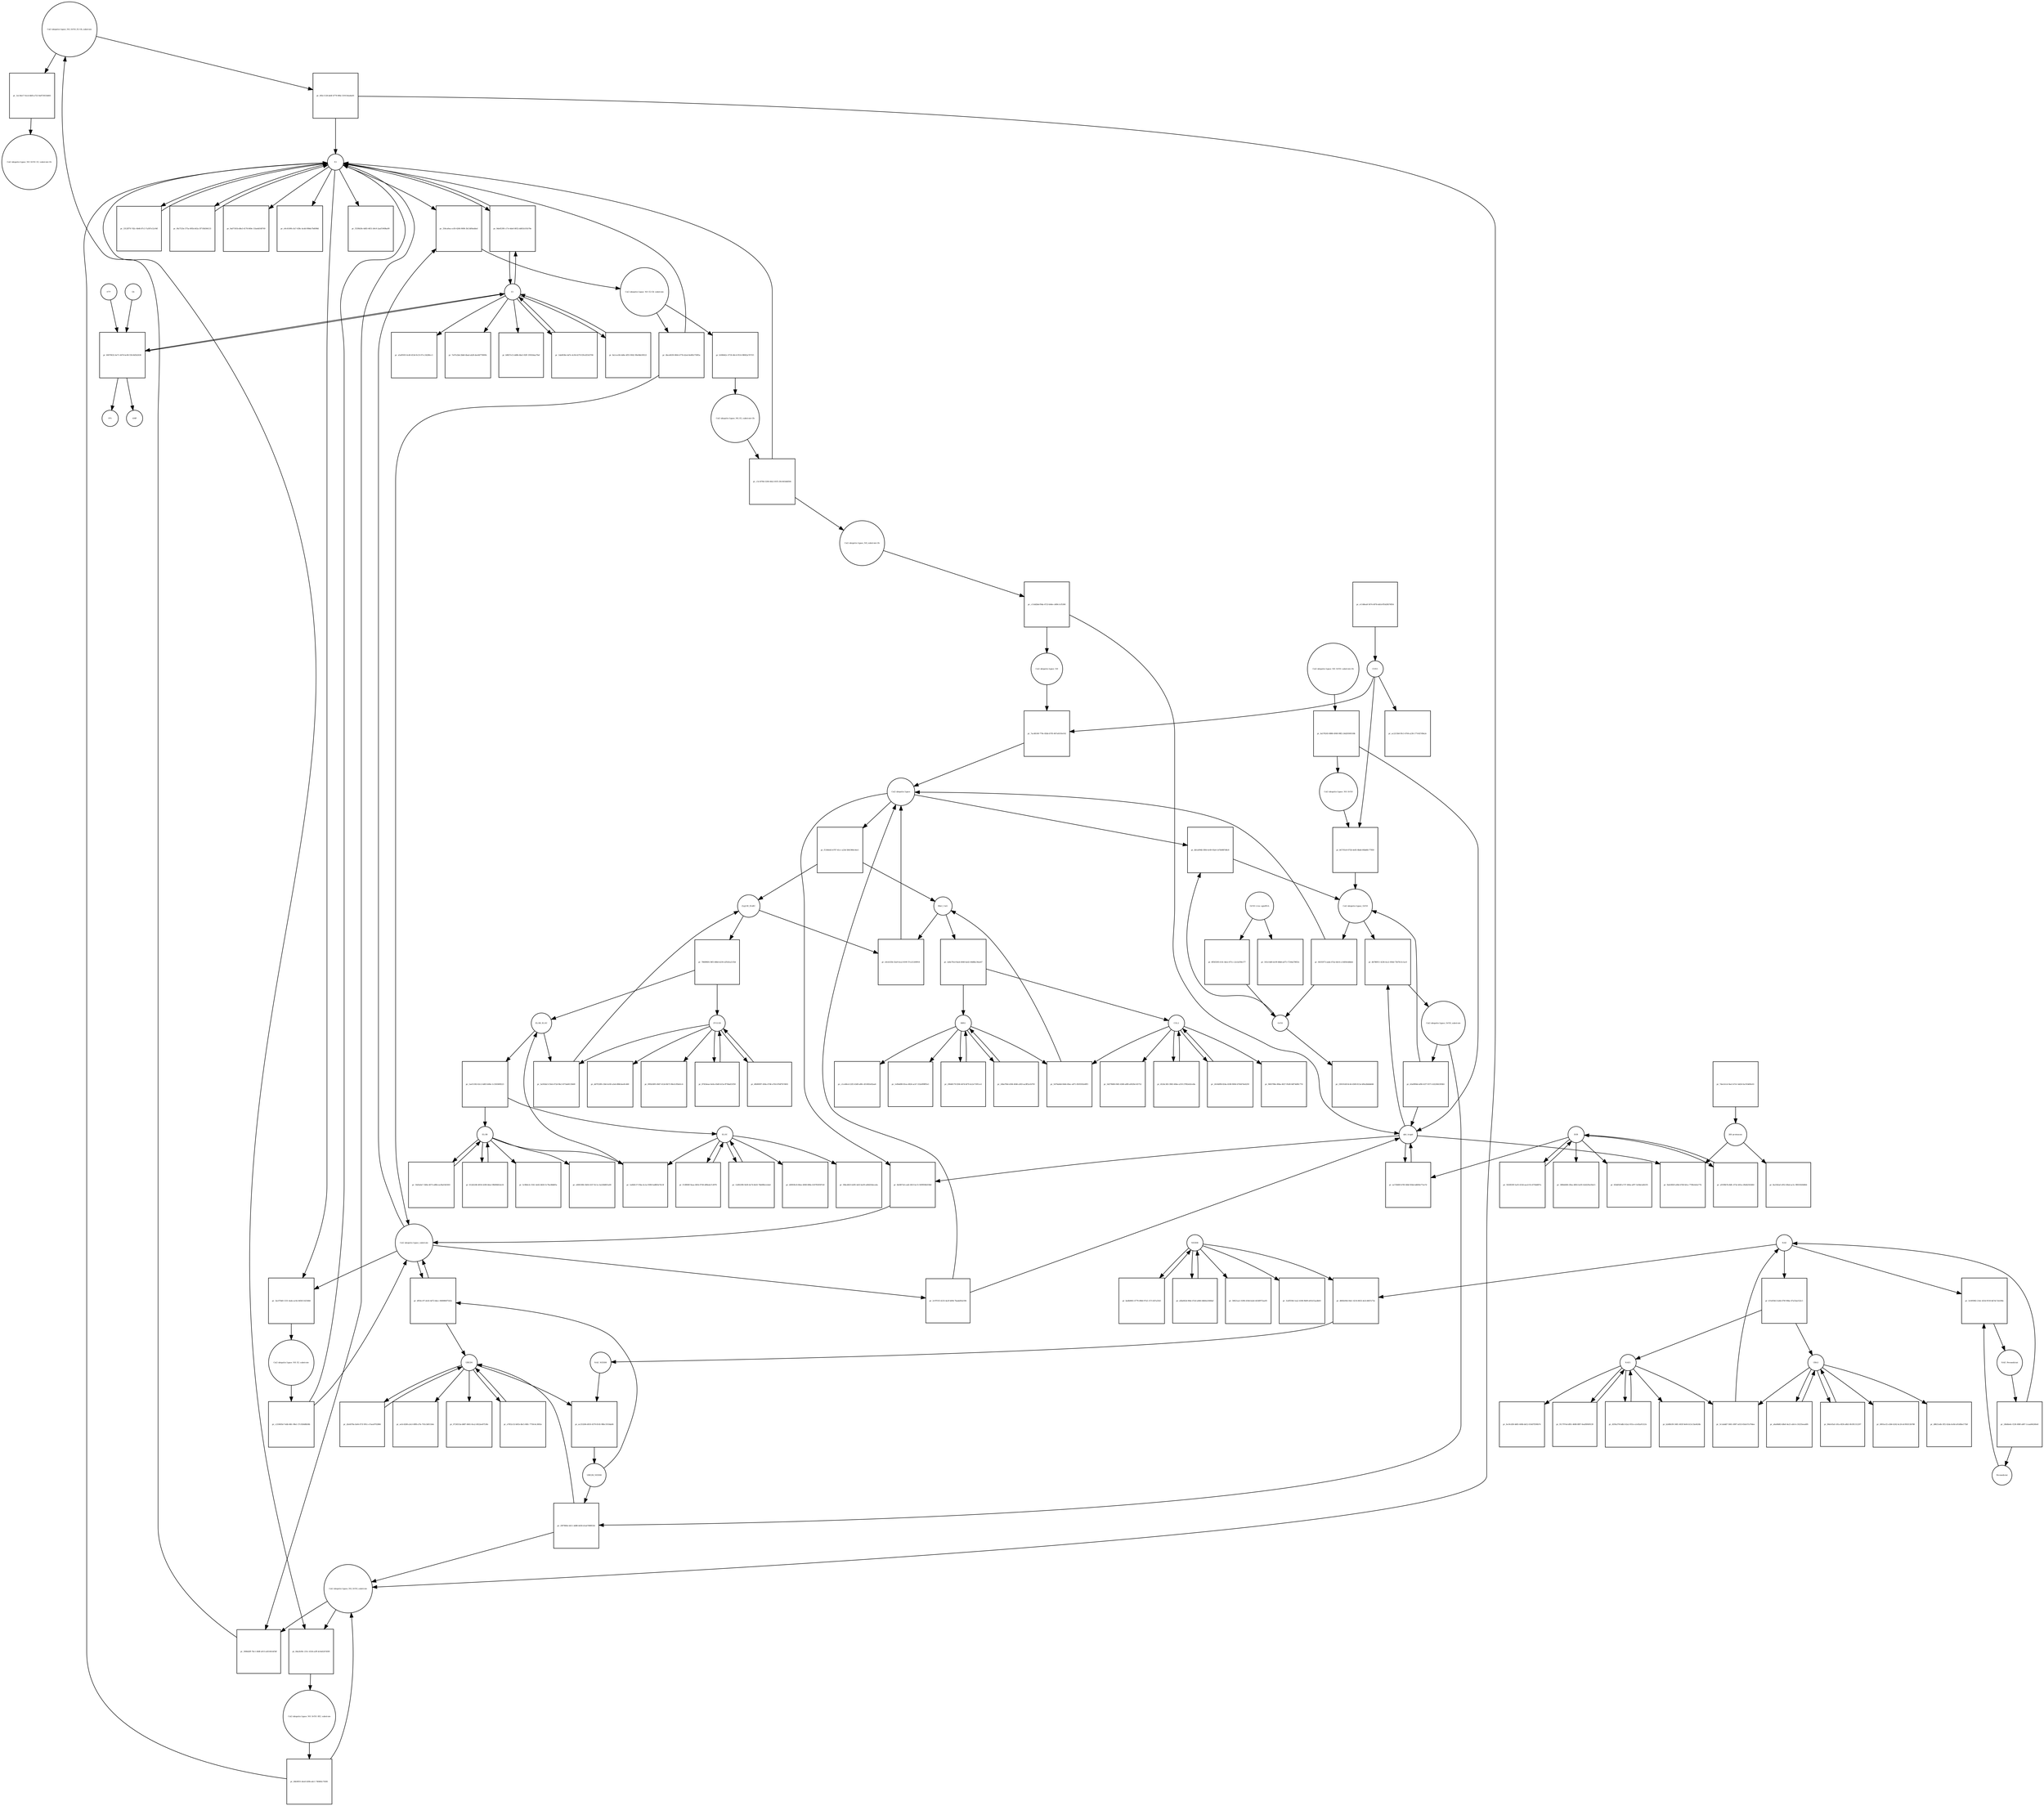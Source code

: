 strict digraph  {
"Cul2 ubiquitin ligase_N8_Orf10_E2-Ub_substrate" [annotation="urn_miriam_ncbiprotein_BCD58762|urn_miriam_hgnc.symbol_UBE2|urn_miriam_hgnc.symbol_ZYG11B|urn_miriam_hgnc.symbol_ELOB|urn_miriam_hgnc.symbol_ELOC|urn_miriam_hgnc.symbol_RBX1|urn_miriam_hgnc.symbol_CUL2|urn_miriam_hgnc.symbol_NEDD8", bipartite=0, cls=complex, fontsize=4, label="Cul2 ubiquitin ligase_N8_Orf10_E2-Ub_substrate", shape=circle];
"pr_1ec34e17-fecd-4bf4-a722-9a872921b665" [annotation="", bipartite=1, cls=process, fontsize=4, label="pr_1ec34e17-fecd-4bf4-a722-9a872921b665", shape=square];
"Cul2 ubiquitin ligase_N8_Orf10_E2_substrate-Ub" [annotation="urn_miriam_ncbiprotein_BCD58762|urn_miriam_hgnc.symbol_UBE2|urn_miriam_hgnc.symbol_ZYG11B|urn_miriam_hgnc.symbol_ELOB|urn_miriam_hgnc.symbol_ELOC|urn_miriam_hgnc.symbol_RBX1|urn_miriam_hgnc.symbol_CUL2|urn_miriam_hgnc.symbol_NEDD8", bipartite=0, cls=complex, fontsize=4, label="Cul2 ubiquitin ligase_N8_Orf10_E2_substrate-Ub", shape=circle];
"Cul2 ubiquitin ligase_N8_E2-Ub_substrate" [annotation="urn_miriam_hgnc.symbol_ZYG11B|urn_miriam_hgnc.symbol_RBX1|urn_miriam_hgnc.symbol_ELOB|urn_miriam_hgnc.symbol_ELOC|urn_miriam_hgnc.symbol_CUL2|urn_miriam_hgnc.symbol_NEDD8|urn_miriam_hgnc.symbol_UBE2", bipartite=0, cls=complex, fontsize=4, label="Cul2 ubiquitin ligase_N8_E2-Ub_substrate", shape=circle];
"pr_b188442c-0718-46c4-9514-98062a7671f1" [annotation="", bipartite=1, cls=process, fontsize=4, label="pr_b188442c-0718-46c4-9514-98062a7671f1", shape=square];
"Cul2 ubiquitin ligase_N8_E2_substrate-Ub" [annotation="urn_miriam_hgnc.symbol_ZYG11B|urn_miriam_hgnc.symbol_UBE2|urn_miriam_hgnc.symbol_ELOB|urn_miriam_hgnc.symbol_ELOC|urn_miriam_hgnc.symbol_RBX1|urn_miriam_hgnc.symbol_CUL2|urn_miriam_hgnc.symbol_NEDD8", bipartite=0, cls=complex, fontsize=4, label="Cul2 ubiquitin ligase_N8_E2_substrate-Ub", shape=circle];
E2 [annotation="urn_miriam_hgnc.symbol_UBE2", bipartite=0, cls=macromolecule, fontsize=4, label=E2, shape=circle];
"pr_9de6539f-c17e-4de0-8052-dd61b101b78e" [annotation="", bipartite=1, cls=process, fontsize=4, label="pr_9de6539f-c17e-4de0-8052-dd61b101b78e", shape=square];
E1 [annotation="urn_miriam_hgnc.symbol_UBA", bipartite=0, cls=macromolecule, fontsize=4, label=E1, shape=circle];
"pr_60070632-4e71-4476-bc08-55fc8d542630" [annotation="", bipartite=1, cls=process, fontsize=4, label="pr_60070632-4e71-4476-bc08-55fc8d542630", shape=square];
Ub [annotation="", bipartite=0, cls="simple chemical", fontsize=4, label=Ub, shape=circle];
ATP [annotation="", bipartite=0, cls="simple chemical", fontsize=4, label=ATP, shape=circle];
AMP [annotation="", bipartite=0, cls="simple chemical", fontsize=4, label=AMP, shape=circle];
PPi [annotation="", bipartite=0, cls="simple chemical", fontsize=4, label=PPi, shape=circle];
"Cul2 ubiquitin ligase_substrate" [annotation="urn_miriam_hgnc.symbol_ZYg11B|urn_miriam_hgnc.symbol_ELOB|urn_miriam_hgnc.symbol_ELOC|urn_miriam_hgnc.symbol_RBX1|urn_miriam_hgnc.symbol_CUL2|urn_miriam_hgnc.symbol_NEDD8", bipartite=0, cls=complex, fontsize=4, label="Cul2 ubiquitin ligase_substrate", shape=circle];
"pr_334ca0ea-ce50-4266-9696-3b13df4edded" [annotation="", bipartite=1, cls=process, fontsize=4, label="pr_334ca0ea-ce50-4266-9696-3b13df4edded", shape=square];
"Cul2 ubiquitin ligase_N8_Orf10_substrate" [annotation="urn_miriam_ncbiprotein_BCD58762|urn_miriam_hgnc.symbol_ZYG11B|urn_miriam_hgnc.symbol_ELOB|urn_miriam_hgnc.symbol_ELOC|urn_miriam_hgnc.symbol_RBX1|urn_miriam_hgnc.symbol_CUL2|urn_miriam_hgnc.symbol_NEDD8", bipartite=0, cls=complex, fontsize=4, label="Cul2 ubiquitin ligase_N8_Orf10_substrate", shape=circle];
"pr_5996d2ff-7bc1-49df-a913-a4516fcbf34f" [annotation="", bipartite=1, cls=process, fontsize=4, label="pr_5996d2ff-7bc1-49df-a913-a4516fcbf34f", shape=square];
ZYG11B [annotation="urn_miriam_hgnc_HGNC%3A25820", bipartite=0, cls=macromolecule, fontsize=4, label=ZYG11B, shape=circle];
"pr_87454eae-6e0a-45d0-b15a-ff70daf21f50" [annotation="", bipartite=1, cls=process, fontsize=4, label="pr_87454eae-6e0a-45d0-b15a-ff70daf21f50", shape=square];
UBE2M [annotation="urn_miriam_hgnc_HGNC%3A12491", bipartite=0, cls=macromolecule, fontsize=4, label=UBE2M, shape=circle];
"pr_e7852c32-b81b-4bc5-86fc-7750c4c3692e" [annotation="", bipartite=1, cls=process, fontsize=4, label="pr_e7852c32-b81b-4bc5-86fc-7750c4c3692e", shape=square];
UBA3 [annotation="urn_miriam_hgnc_HGNC%3A12470", bipartite=0, cls=macromolecule, fontsize=4, label=UBA3, shape=circle];
"pr_a6a68d63-d8e0-4e21-a8c4-c16255eea6f6" [annotation="", bipartite=1, cls=process, fontsize=4, label="pr_a6a68d63-d8e0-4e21-a8c4-c16255eea6f6", shape=square];
RBX1 [annotation="urn_miriam_hgnc_HGNC%3A9928", bipartite=0, cls=macromolecule, fontsize=4, label=RBX1, shape=circle];
"pr_296d6179-f206-447d-bf70-dc2e719f1ce1" [annotation="", bipartite=1, cls=process, fontsize=4, label="pr_296d6179-f206-447d-bf70-dc2e719f1ce1", shape=square];
"Orf10 (+)ss sgmRNA" [annotation=urn_miriam_ncbiprotein_BCD58762, bipartite=0, cls="nucleic acid feature", fontsize=4, label="Orf10 (+)ss sgmRNA", shape=circle];
"pr_8f565305-fc9c-4dce-871c-c2e1af39e177" [annotation="", bipartite=1, cls=process, fontsize=4, label="pr_8f565305-fc9c-4dce-871c-c2e1af39e177", shape=square];
Orf10 [annotation=urn_miriam_ncbiprotein_BCD58762, bipartite=0, cls=macromolecule, fontsize=4, label=Orf10, shape=circle];
NEDD8 [annotation="urn_miriam_hgnc_HGNC%3A7732", bipartite=0, cls=macromolecule, fontsize=4, label=NEDD8, shape=circle];
"pr_bedb0061-6779-49b0-97a5-157c5d7a2543" [annotation="", bipartite=1, cls=process, fontsize=4, label="pr_bedb0061-6779-49b0-97a5-157c5d7a2543", shape=square];
NAE1 [annotation="urn_miriam_hgnc_HGNC%3A621", bipartite=0, cls=macromolecule, fontsize=4, label=NAE1, shape=circle];
"pr_911797ed-df61-4688-8f87-0eaf0f409139" [annotation="", bipartite=1, cls=process, fontsize=4, label="pr_911797ed-df61-4688-8f87-0eaf0f409139", shape=square];
ELOC [annotation="urn_miriam_hgnc_HGNC%3A11617", bipartite=0, cls=macromolecule, fontsize=4, label=ELOC, shape=circle];
"pr_f13f800f-9aaa-481b-9740-d89a4a7c4976" [annotation="", bipartite=1, cls=process, fontsize=4, label="pr_f13f800f-9aaa-481b-9740-d89a4a7c4976", shape=square];
ELOB [annotation="urn_miriam_hgnc_HGNC%3A11619", bipartite=0, cls=macromolecule, fontsize=4, label=ELOB, shape=circle];
"pr_54d3a4e7-3b9a-4673-a86b-ea36af3d1603" [annotation="", bipartite=1, cls=process, fontsize=4, label="pr_54d3a4e7-3b9a-4673-a86b-ea36af3d1603", shape=square];
"pr_3312ff70-7d2c-4b46-87c3-7a367e12c94f" [annotation="", bipartite=1, cls=process, fontsize=4, label="pr_3312ff70-7d2c-4b46-87c3-7a367e12c94f", shape=square];
"pr_1da8036e-bd7e-4c94-b579-f29cd5543706" [annotation="", bipartite=1, cls=process, fontsize=4, label="pr_1da8036e-bd7e-4c94-b579-f29cd5543706", shape=square];
DUB [annotation="urn_miriam_hgnc.symbol_DUB", bipartite=0, cls=macromolecule, fontsize=4, label=DUB, shape=circle];
"pr_a9190b7b-8dfc-472e-bf3a-cf6d425024fd" [annotation="", bipartite=1, cls=process, fontsize=4, label="pr_a9190b7b-8dfc-472e-bf3a-cf6d425024fd", shape=square];
CUL2 [annotation="urn_miriam_hgnc_HGNC%3A2552", bipartite=0, cls=macromolecule, fontsize=4, label=CUL2, shape=circle];
"pr_4524c383-3963-40be-a319-27f82eb3ce8a" [annotation="", bipartite=1, cls=process, fontsize=4, label="pr_4524c383-3963-40be-a319-27f82eb3ce8a", shape=square];
"pr_4fb90097-458a-4746-a7fd-b764f7b74f45" [annotation="", bipartite=1, cls=process, fontsize=4, label="pr_4fb90097-458a-4746-a7fd-b764f7b74f45", shape=square];
"pr_d2efd78a-fa64-471f-991c-e7aea9702866" [annotation="", bipartite=1, cls=process, fontsize=4, label="pr_d2efd78a-fa64-471f-991c-e7aea9702866", shape=square];
"pr_84dc45af-c81a-4f26-a8b5-0fcf81312297" [annotation="", bipartite=1, cls=process, fontsize=4, label="pr_84dc45af-c81a-4f26-a8b5-0fcf81312297", shape=square];
"pr_24ba7f6d-e584-4046-a583-aa3ff2a1b793" [annotation="", bipartite=1, cls=process, fontsize=4, label="pr_24ba7f6d-e584-4046-a583-aa3ff2a1b793", shape=square];
"pr_afbe662d-9fde-47a0-a846-0db0ee5666af" [annotation="", bipartite=1, cls=process, fontsize=4, label="pr_afbe662d-9fde-47a0-a846-0db0ee5666af", shape=square];
"pr_d1f0a378-bdb3-42a3-951e-a1e92a91323c" [annotation="", bipartite=1, cls=process, fontsize=4, label="pr_d1f0a378-bdb3-42a3-951e-a1e92a91323c", shape=square];
"pr_12d92398-5b59-4e74-8e63-7bb080a1e4a6" [annotation="", bipartite=1, cls=process, fontsize=4, label="pr_12d92398-5b59-4e74-8e63-7bb080a1e4a6", shape=square];
"pr_612d2246-d034-4206-b6a2-9fbf84822e16" [annotation="", bipartite=1, cls=process, fontsize=4, label="pr_612d2246-d034-4206-b6a2-9fbf84822e16", shape=square];
"pr_0fa7533e-575a-495b-b02a-3f710b584133" [annotation="", bipartite=1, cls=process, fontsize=4, label="pr_0fa7533e-575a-495b-b02a-3f710b584133", shape=square];
"pr_8a1cec84-4d6e-4f55-9042-99e0bb1f6521" [annotation="", bipartite=1, cls=process, fontsize=4, label="pr_8a1cec84-4d6e-4f55-9042-99e0bb1f6521", shape=square];
"pr_5020f209-5a35-433d-aacd-01c475bb897a" [annotation="", bipartite=1, cls=process, fontsize=4, label="pr_5020f209-5a35-433d-aacd-01c475bb897a", shape=square];
"pr_2414bf96-824a-4188-9004-b704474e6259" [annotation="", bipartite=1, cls=process, fontsize=4, label="pr_2414bf96-824a-4188-9004-b704474e6259", shape=square];
"pr_e1148ea8-5674-497b-bd1d-ff5d28576f54" [annotation="", bipartite=1, cls=process, fontsize=4, label="pr_e1148ea8-5674-497b-bd1d-ff5d28576f54", shape=square];
CSN5 [annotation="", bipartite=0, cls=complex, fontsize=4, label=CSN5, shape=circle];
"pr_7decb1cb-9ae3-47e1-bd24-fac91b6f4c61" [annotation="", bipartite=1, cls=process, fontsize=4, label="pr_7decb1cb-9ae3-47e1-bd24-fac91b6f4c61", shape=square];
"26S-proteasom" [annotation="urn_miriam_obo.go_GO%3A0000502", bipartite=0, cls=complex, fontsize=4, label="26S-proteasom", shape=circle];
NAE_Pevonedistat [annotation="urn_miriam_obo.chebi_CHEBI%3A145535|urn_miriam_hgnc.symbol_NAE1|urn_miriam_hgnc.symbol_UBA3", bipartite=0, cls=complex, fontsize=4, label=NAE_Pevonedistat, shape=circle];
"pr_24b4be4c-f230-496f-a807-1caad44240e8" [annotation="", bipartite=1, cls=process, fontsize=4, label="pr_24b4be4c-f230-496f-a807-1caad44240e8", shape=square];
Pevonedistat [annotation="urn_miriam_obo.chebi_CHEBI%3A145535", bipartite=0, cls="simple chemical", fontsize=4, label=Pevonedistat, shape=circle];
NAE [annotation="urn_miriam_hgnc.symbol_NAE1|urn_miriam_hgnc.symbol_UBA3", bipartite=0, cls=complex, fontsize=4, label=NAE, shape=circle];
"pr_b7e459e5-fa4b-470f-90be-47a53ae522c1" [annotation="", bipartite=1, cls=process, fontsize=4, label="pr_b7e459e5-fa4b-470f-90be-47a53ae522c1", shape=square];
ELOB_ELOC [annotation="urn_miriam_hgnc.symbol_ELOB|urn_miriam_hgnc.symbol_ELOC", bipartite=0, cls=complex, fontsize=4, label=ELOB_ELOC, shape=circle];
"pr_1ae51302-62c2-4d03-b06e-1c330369f223" [annotation="", bipartite=1, cls=process, fontsize=4, label="pr_1ae51302-62c2-4d03-b06e-1c330369f223", shape=square];
Zyg11B_EloBC [annotation="urn_miriam_hgnc.symbol_ZYG11B|urn_miriam_hgnc.symbol_ELOB|urn_miriam_hgnc.symbol_ELOC", bipartite=0, cls=complex, fontsize=4, label=Zyg11B_EloBC, shape=circle];
"pr_786896f4-58f3-48b4-b230-e2f5d1a2135d" [annotation="", bipartite=1, cls=process, fontsize=4, label="pr_786896f4-58f3-48b4-b230-e2f5d1a2135d", shape=square];
"Cul2 ubiquitin ligase_N8_substrate-Ub" [annotation="urn_miriam_hgnc.symbol_ZYG11B|urn_miriam_hgnc.symbol_ELOB|urn_miriam_hgnc.symbol_ELOC|urn_miriam_hgnc.symbol_RBX1|urn_miriam_hgnc.symbol_CUL2|urn_miriam_hgnc.symbol_NEDD8", bipartite=0, cls=complex, fontsize=4, label="Cul2 ubiquitin ligase_N8_substrate-Ub", shape=circle];
"pr_c11dd2bd-f9da-4723-b64e-c489c1cf5306" [annotation="", bipartite=1, cls=process, fontsize=4, label="pr_c11dd2bd-f9da-4723-b64e-c489c1cf5306", shape=square];
"Cul2 ubiquitin ligase_N8" [annotation="urn_miriam_hgnc.symbol_ZYG11B|urn_miriam_hgnc.symbol_ELOB|urn_miriam_hgnc.symbol_ELOC|urn_miriam_hgnc.symbol_RBX1|urn_miriam_hgnc.symbol_CUL2|urn_miriam_hgnc.symbol_NEDD8", bipartite=0, cls=complex, fontsize=4, label="Cul2 ubiquitin ligase_N8", shape=circle];
ubit_traget [annotation="", bipartite=0, cls=macromolecule, fontsize=4, label=ubit_traget, shape=circle];
"pr_2c97f1f3-4233-4a3f-b694-7badafb5e594" [annotation="", bipartite=1, cls=process, fontsize=4, label="pr_2c97f1f3-4233-4a3f-b694-7badafb5e594", shape=square];
"Cul2 ubiquitin ligase" [annotation="urn_miriam_hgnc.symbol_RBX1|urn_miriam_hgnc.symbol_CUL2|urn_miriam_hgnc.symbol_ZYG11B|urn_miriam_hgnc.symbol_ELOB|urn_miriam_hgnc.symbol_ELOC", bipartite=0, cls=complex, fontsize=4, label="Cul2 ubiquitin ligase", shape=circle];
"Cul2 ubiquitin ligase_N8_Orf10_substrate-Ub" [annotation="urn_miriam_ncbiprotein_BCD58762|urn_miriam_hgnc.symbol_ZYG11B|urn_miriam_hgnc.symbol_ELOB|urn_miriam_hgnc.symbol_ELOC|urn_miriam_hgnc.symbol_RBX1|urn_miriam_hgnc.symbol_CUL2|urn_miriam_hgnc.symbol_NEDD8", bipartite=0, cls=complex, fontsize=4, label="Cul2 ubiquitin ligase_N8_Orf10_substrate-Ub", shape=circle];
"pr_4a578245-8886-4949-98f2-24d20500318b" [annotation="", bipartite=1, cls=process, fontsize=4, label="pr_4a578245-8886-4949-98f2-24d20500318b", shape=square];
"Cul2 ubiquitin ligase_N8_Orf10" [annotation="urn_miriam_hgnc.symbol_ZYG11B|urn_miriam_hgnc.symbol_ELOB|urn_miriam_hgnc.symbol_ELOC|urn_miriam_hgnc.symbol_RBX1|urn_miriam_hgnc.symbol_CUL2|urn_miriam_hgnc.symbol_NEDD8|urn_miriam_ncbiprotein_BCD58762", bipartite=0, cls=complex, fontsize=4, label="Cul2 ubiquitin ligase_N8_Orf10", shape=circle];
"Cul2 ubiquitin ligase_Orf10_substrate" [annotation="urn_miriam_ncbiprotein_BCD58762|urn_miriam_hgnc.symbol_ZYg11B|urn_miriam_hgnc.symbol_ELOB|urn_miriam_hgnc.symbol_ELOC|urn_miriam_hgnc.symbol_RBX1|urn_miriam_hgnc.symbol_CUL2", bipartite=0, cls=complex, fontsize=4, label="Cul2 ubiquitin ligase_Orf10_substrate", shape=circle];
"pr_43a0994d-af06-41f7-9371-b3220b5393b5" [annotation="", bipartite=1, cls=process, fontsize=4, label="pr_43a0994d-af06-41f7-9371-b3220b5393b5", shape=square];
"Cul2 ubiquitin ligase_Orf10" [annotation="urn_miriam_ncbiprotein_BCD58762|urn_miriam_hgnc.symbol_ZYG11B|urn_miriam_hgnc.symbol_ELOB|urn_miriam_hgnc.symbol_ELOC|urn_miriam_hgnc.symbol_RBX1|urn_miriam_hgnc.symbol_CUL2", bipartite=0, cls=complex, fontsize=4, label="Cul2 ubiquitin ligase_Orf10", shape=circle];
"pr_bf1703c8-072b-4e65-8bdd-00bd6fc77959" [annotation="", bipartite=1, cls=process, fontsize=4, label="pr_bf1703c8-072b-4e65-8bdd-00bd6fc77959", shape=square];
"pr_04355f73-aada-47ae-bb14-cc0d50e4dbeb" [annotation="", bipartite=1, cls=process, fontsize=4, label="pr_04355f73-aada-47ae-bb14-cc0d50e4dbeb", shape=square];
"pr_7acd6148-779e-45bb-b793-467a4103e102" [annotation="", bipartite=1, cls=process, fontsize=4, label="pr_7acd6148-779e-45bb-b793-467a4103e102", shape=square];
"pr_f1340eb5-b707-41cc-a23d-5841966c0ee1" [annotation="", bipartite=1, cls=process, fontsize=4, label="pr_f1340eb5-b707-41cc-a23d-5841966c0ee1", shape=square];
Rbx1_Cul2 [annotation="urn_miriam_hgnc.symbol_RBX1|urn_miriam_hgnc.symbol_CUL2", bipartite=0, cls=complex, fontsize=4, label=Rbx1_Cul2, shape=circle];
"pr_c3c18766-5200-40e2-81f5-29c041b8d594" [annotation="", bipartite=1, cls=process, fontsize=4, label="pr_c3c18766-5200-40e2-81f5-29c041b8d594", shape=square];
"Cul2 ubiquitin ligase_N8_E2_substrate" [annotation="urn_miriam_hgnc.symbol_ZYG11B|urn_miriam_hgnc.symbol_ELOB|urn_miriam_hgnc.symbol_ELOC|urn_miriam_hgnc.symbol_RBX1|urn_miriam_hgnc.symbol_CUL2|urn_miriam_hgnc.symbol_NEDD8", bipartite=0, cls=complex, fontsize=4, label="Cul2 ubiquitin ligase_N8_E2_substrate", shape=circle];
"pr_c210605d-7edb-44fc-98e1-57c926d8b58b" [annotation="", bipartite=1, cls=process, fontsize=4, label="pr_c210605d-7edb-44fc-98e1-57c926d8b58b", shape=square];
"Cul2 ubiquitin ligase_N8_Orf10_0E2_substrate" [annotation="urn_miriam_ncbiprotein_BCD58762|urn_miriam_hgnc.symbol_ZYG11B|urn_miriam_hgnc.symbol_ELOB|urn_miriam_hgnc.symbol_ELOC|urn_miriam_hgnc.symbol_RBX1|urn_miriam_hgnc.symbol_CUL2|urn_miriam_hgnc.symbol_NEDD8|urn_miriam_hgnc.symbol_UBE2", bipartite=0, cls=complex, fontsize=4, label="Cul2 ubiquitin ligase_N8_Orf10_0E2_substrate", shape=circle];
"pr_fdb30f31-dea0-420b-adc1-740482c76381" [annotation="", bipartite=1, cls=process, fontsize=4, label="pr_fdb30f31-dea0-420b-adc1-740482c76381", shape=square];
"pr_2a8a79cd-9aeb-4040-ba42-40d8bc36ae47" [annotation="", bipartite=1, cls=process, fontsize=4, label="pr_2a8a79cd-9aeb-4040-ba42-40d8bc36ae47", shape=square];
"pr_ea729d00-b76f-46bf-85bb-bd600e77ee7d" [annotation="", bipartite=1, cls=process, fontsize=4, label="pr_ea729d00-b76f-46bf-85bb-bd600e77ee7d", shape=square];
"pr_4bce6639-0844-477b-b2ed-8e6fb175f85a" [annotation="", bipartite=1, cls=process, fontsize=4, label="pr_4bce6639-0844-477b-b2ed-8e6fb175f85a", shape=square];
"pr_692c1128-de6f-4779-9f6e-319116ea6a91" [annotation="", bipartite=1, cls=process, fontsize=4, label="pr_692c1128-de6f-4779-9f6e-319116ea6a91", shape=square];
"pr_9ab1883f-a06d-47b9-bfce-7708cb42e77b" [annotation="", bipartite=1, cls=process, fontsize=4, label="pr_9ab1883f-a06d-47b9-bfce-7708cb42e77b", shape=square];
"pr_dd7f3289-c5b6-4c60-a3eb-888cbee9c460" [annotation="", bipartite=1, cls=process, fontsize=4, label="pr_dd7f3289-c5b6-4c60-a3eb-888cbee9c460", shape=square];
"pr_095b3495-49d7-412d-8b73-96e3c95b41c4" [annotation="", bipartite=1, cls=process, fontsize=4, label="pr_095b3495-49d7-412d-8b73-96e3c95b41c4", shape=square];
"pr_ee5c4268-a3e3-49f8-a7fe-703c3d011b4c" [annotation="", bipartite=1, cls=process, fontsize=4, label="pr_ee5c4268-a3e3-49f8-a7fe-703c3d011b4c", shape=square];
"pr_0724553a-b887-4661-8ca2-4922ee87538c" [annotation="", bipartite=1, cls=process, fontsize=4, label="pr_0724553a-b887-4661-8ca2-4922ee87538c", shape=square];
"pr_4901ecf2-e3b6-4242-bc26-dc958313b788" [annotation="", bipartite=1, cls=process, fontsize=4, label="pr_4901ecf2-e3b6-4242-bc26-dc958313b788", shape=square];
"pr_d8621a4b-1ff2-42da-bc8d-a91d0be175bf" [annotation="", bipartite=1, cls=process, fontsize=4, label="pr_d8621a4b-1ff2-42da-bc8d-a91d0be175bf", shape=square];
"pr_c1ce66cd-22f2-43d9-a89c-d51083e02aa6" [annotation="", bipartite=1, cls=process, fontsize=4, label="pr_c1ce66cd-22f2-43d9-a89c-d51083e02aa6", shape=square];
"pr_1efb4d90-81ea-4824-acb7-332a999ff3e1" [annotation="", bipartite=1, cls=process, fontsize=4, label="pr_1efb4d90-81ea-4824-acb7-332a999ff3e1", shape=square];
"pr_161e14d0-dc09-48dd-ad75-17244a79853c" [annotation="", bipartite=1, cls=process, fontsize=4, label="pr_161e14d0-dc09-48dd-ad75-17244a79853c", shape=square];
"pr_330101d9-8c44-4569-813a-bf0a2bbbb646" [annotation="", bipartite=1, cls=process, fontsize=4, label="pr_330101d9-8c44-4569-813a-bf0a2bbbb646", shape=square];
"pr_58621aa1-0296-430d-b2a6-4434f972aa93" [annotation="", bipartite=1, cls=process, fontsize=4, label="pr_58621aa1-0296-430d-b2a6-4434f972aa93", shape=square];
"pr_3cdf559d-1ea2-4186-9b09-e81b15aa4b03" [annotation="", bipartite=1, cls=process, fontsize=4, label="pr_3cdf559d-1ea2-4186-9b09-e81b15aa4b03", shape=square];
"pr_b2d0b1f6-5481-403f-9e64-b13c33a4424b" [annotation="", bipartite=1, cls=process, fontsize=4, label="pr_b2d0b1f6-5481-403f-9e64-b13c33a4424b", shape=square];
"pr_fec9cd38-4d65-440b-bd12-016d7f590b74" [annotation="", bipartite=1, cls=process, fontsize=4, label="pr_fec9cd38-4d65-440b-bd12-016d7f590b74", shape=square];
"pr_d49036c8-66ee-4068-808a-4187830597e8" [annotation="", bipartite=1, cls=process, fontsize=4, label="pr_d49036c8-66ee-4068-808a-4187830597e8", shape=square];
"pr_50bcd625-b285-4ef2-ba59-ed0d25deca4a" [annotation="", bipartite=1, cls=process, fontsize=4, label="pr_50bcd625-b285-4ef2-ba59-ed0d25deca4a", shape=square];
"pr_5c9b0e3c-f341-4e62-b826-5c76a38dbf5a" [annotation="", bipartite=1, cls=process, fontsize=4, label="pr_5c9b0e3c-f341-4e62-b826-5c76a38dbf5a", shape=square];
"pr_e6061084-3b04-4337-8c1a-3a228d601a00" [annotation="", bipartite=1, cls=process, fontsize=4, label="pr_e6061084-3b04-4337-8c1a-3a228d601a00", shape=square];
"pr_9a07181b-d8e3-4178-849e-11ba4d168749" [annotation="", bipartite=1, cls=process, fontsize=4, label="pr_9a07181b-d8e3-4178-849e-11ba4d168749", shape=square];
"pr_e9c41496-cfa7-438c-bcdd-09b6e7b4098d" [annotation="", bipartite=1, cls=process, fontsize=4, label="pr_e9c41496-cfa7-438c-bcdd-09b6e7b4098d", shape=square];
"pr_a5af0505-6cd0-453d-9c33-07cc34280cc1" [annotation="", bipartite=1, cls=process, fontsize=4, label="pr_a5af0505-6cd0-453d-9c33-07cc34280cc1", shape=square];
"pr_7e07e2bd-2bb8-4bad-ab28-dee0d770009c" [annotation="", bipartite=1, cls=process, fontsize=4, label="pr_7e07e2bd-2bb8-4bad-ab28-dee0d770009c", shape=square];
"pr_386b4466-29ea-4802-bc85-42d229a35dc5" [annotation="", bipartite=1, cls=process, fontsize=4, label="pr_386b4466-29ea-4802-bc85-42d229a35dc5", shape=square];
"pr_834df3d9-e737-464a-af97-5e9de2afb191" [annotation="", bipartite=1, cls=process, fontsize=4, label="pr_834df3d9-e737-464a-af97-5e9de2afb191", shape=square];
"pr_9403786e-80ba-4027-95d9-0df74d9fc77d" [annotation="", bipartite=1, cls=process, fontsize=4, label="pr_9403786e-80ba-4027-95d9-0df74d9fc77d", shape=square];
"pr_5d279b96-f465-4368-a8f8-a0029e145752" [annotation="", bipartite=1, cls=process, fontsize=4, label="pr_5d279b96-f465-4368-a8f8-a0029e145752", shape=square];
"pr_ac2215b0-f9c3-4764-a236-177e927d9a2e" [annotation="", bipartite=1, cls=process, fontsize=4, label="pr_ac2215b0-f9c3-4764-a236-177e927d9a2e", shape=square];
"pr_8a2342af-e952-49ed-ac5c-9f65502fd844" [annotation="", bipartite=1, cls=process, fontsize=4, label="pr_8a2342af-e952-49ed-ac5c-9f65502fd844", shape=square];
NAE_NEDD8 [annotation="urn_miriam_hgnc.symbol_NEDD8|urn_miriam_hgnc.symbol_NAE1|urn_miriam_hgnc.symbol_UBA3", bipartite=0, cls=complex, fontsize=4, label=NAE_NEDD8, shape=circle];
"pr_ac253284-d010-4379-8145-98bc1910da84" [annotation="", bipartite=1, cls=process, fontsize=4, label="pr_ac253284-d010-4379-8145-98bc1910da84", shape=square];
UBE2M_NEDD8 [annotation="urn_miriam_hgnc.symbol_UBE2M|urn_miriam_hgnc.symbol_NEDD8", bipartite=0, cls=complex, fontsize=4, label=UBE2M_NEDD8, shape=circle];
"pr_db1a094b-5f84-4c69-93a0-cb7b0887d8c8" [annotation="", bipartite=1, cls=process, fontsize=4, label="pr_db1a094b-5f84-4c69-93a0-cb7b0887d8c8", shape=square];
"pr_d660e944-04e1-4216-8632-de3c4847e73e" [annotation="", bipartite=1, cls=process, fontsize=4, label="pr_d660e944-04e1-4216-8632-de3c4847e73e", shape=square];
"pr_3c495982-21dc-425d-9518-bb7dc7eb108e" [annotation="", bipartite=1, cls=process, fontsize=4, label="pr_3c495982-21dc-425d-9518-bb7dc7eb108e", shape=square];
"pr_3c1abdd7-5661-4907-a033-65dc67a704ee" [annotation="", bipartite=1, cls=process, fontsize=4, label="pr_3c1abdd7-5661-4907-a033-65dc67a704ee", shape=square];
"pr_5a592dc5-f3eb-472d-9bc3-873ab8133b00" [annotation="", bipartite=1, cls=process, fontsize=4, label="pr_5a592dc5-f3eb-472d-9bc3-873ab8133b00", shape=square];
"pr_1a6b9c57-f5ba-4c2a-9398-fad883e7b13f" [annotation="", bipartite=1, cls=process, fontsize=4, label="pr_1a6b9c57-f5ba-4c2a-9398-fad883e7b13f", shape=square];
"pr_e0cb333b-32a9-4ca2-819f-57ce21269918" [annotation="", bipartite=1, cls=process, fontsize=4, label="pr_e0cb333b-32a9-4ca2-819f-57ce21269918", shape=square];
"pr_8efd672d-cad2-461f-bc15-569959b019b8" [annotation="", bipartite=1, cls=process, fontsize=4, label="pr_8efd672d-cad2-461f-bc15-569959b019b8", shape=square];
"pr_df50cc97-dcb5-4d72-bbcc-06808087543e" [annotation="", bipartite=1, cls=process, fontsize=4, label="pr_df50cc97-dcb5-4d72-bbcc-06808087543e", shape=square];
"pr_db786911-4236-4ca1-856d-73b70c5c1ac0" [annotation="", bipartite=1, cls=process, fontsize=4, label="pr_db786911-4236-4ca1-856d-73b70c5c1ac0", shape=square];
"pr_29f7860e-b411-4d88-b458-d1ab7089f334" [annotation="", bipartite=1, cls=process, fontsize=4, label="pr_29f7860e-b411-4d88-b458-d1ab7089f334", shape=square];
"pr_3ac07b40-1331-4a4e-ac0e-64561142540d" [annotation="", bipartite=1, cls=process, fontsize=4, label="pr_3ac07b40-1331-4a4e-ac0e-64561142540d", shape=square];
"pr_84a2b39c-231c-4324-a2ff-dc0e6247d5f9" [annotation="", bipartite=1, cls=process, fontsize=4, label="pr_84a2b39c-231c-4324-a2ff-dc0e6247d5f9", shape=square];
"pr_5470ab6d-0444-49ac-a871-8505592e0ff3" [annotation="", bipartite=1, cls=process, fontsize=4, label="pr_5470ab6d-0444-49ac-a871-8505592e0ff3", shape=square];
"pr_b9837e13-dd8b-4be3-92ff-19503daa79af" [annotation="", bipartite=1, cls=process, fontsize=4, label="pr_b9837e13-dd8b-4be3-92ff-19503daa79af", shape=square];
"pr_5539b3fe-4d83-4651-b9c9-2aaf1949ba99" [annotation="", bipartite=1, cls=process, fontsize=4, label="pr_5539b3fe-4d83-4651-b9c9-2aaf1949ba99", shape=square];
"Cul2 ubiquitin ligase_N8_Orf10_E2-Ub_substrate" -> "pr_1ec34e17-fecd-4bf4-a722-9a872921b665"  [annotation="", interaction_type=consumption];
"Cul2 ubiquitin ligase_N8_Orf10_E2-Ub_substrate" -> "pr_692c1128-de6f-4779-9f6e-319116ea6a91"  [annotation="", interaction_type=consumption];
"pr_1ec34e17-fecd-4bf4-a722-9a872921b665" -> "Cul2 ubiquitin ligase_N8_Orf10_E2_substrate-Ub"  [annotation="", interaction_type=production];
"Cul2 ubiquitin ligase_N8_E2-Ub_substrate" -> "pr_b188442c-0718-46c4-9514-98062a7671f1"  [annotation="", interaction_type=consumption];
"Cul2 ubiquitin ligase_N8_E2-Ub_substrate" -> "pr_4bce6639-0844-477b-b2ed-8e6fb175f85a"  [annotation="", interaction_type=consumption];
"pr_b188442c-0718-46c4-9514-98062a7671f1" -> "Cul2 ubiquitin ligase_N8_E2_substrate-Ub"  [annotation="", interaction_type=production];
"Cul2 ubiquitin ligase_N8_E2_substrate-Ub" -> "pr_c3c18766-5200-40e2-81f5-29c041b8d594"  [annotation="", interaction_type=consumption];
E2 -> "pr_9de6539f-c17e-4de0-8052-dd61b101b78e"  [annotation="", interaction_type=consumption];
E2 -> "pr_334ca0ea-ce50-4266-9696-3b13df4edded"  [annotation="", interaction_type=consumption];
E2 -> "pr_5996d2ff-7bc1-49df-a913-a4516fcbf34f"  [annotation="", interaction_type=consumption];
E2 -> "pr_3312ff70-7d2c-4b46-87c3-7a367e12c94f"  [annotation="", interaction_type=consumption];
E2 -> "pr_0fa7533e-575a-495b-b02a-3f710b584133"  [annotation="", interaction_type=consumption];
E2 -> "pr_9a07181b-d8e3-4178-849e-11ba4d168749"  [annotation="", interaction_type=consumption];
E2 -> "pr_e9c41496-cfa7-438c-bcdd-09b6e7b4098d"  [annotation="", interaction_type=consumption];
E2 -> "pr_3ac07b40-1331-4a4e-ac0e-64561142540d"  [annotation="", interaction_type=consumption];
E2 -> "pr_84a2b39c-231c-4324-a2ff-dc0e6247d5f9"  [annotation="", interaction_type=consumption];
E2 -> "pr_5539b3fe-4d83-4651-b9c9-2aaf1949ba99"  [annotation="", interaction_type=consumption];
"pr_9de6539f-c17e-4de0-8052-dd61b101b78e" -> E2  [annotation="", interaction_type=production];
"pr_9de6539f-c17e-4de0-8052-dd61b101b78e" -> E1  [annotation="", interaction_type=production];
E1 -> "pr_9de6539f-c17e-4de0-8052-dd61b101b78e"  [annotation="", interaction_type=consumption];
E1 -> "pr_60070632-4e71-4476-bc08-55fc8d542630"  [annotation="", interaction_type=consumption];
E1 -> "pr_1da8036e-bd7e-4c94-b579-f29cd5543706"  [annotation="", interaction_type=consumption];
E1 -> "pr_8a1cec84-4d6e-4f55-9042-99e0bb1f6521"  [annotation="", interaction_type=consumption];
E1 -> "pr_a5af0505-6cd0-453d-9c33-07cc34280cc1"  [annotation="", interaction_type=consumption];
E1 -> "pr_7e07e2bd-2bb8-4bad-ab28-dee0d770009c"  [annotation="", interaction_type=consumption];
E1 -> "pr_b9837e13-dd8b-4be3-92ff-19503daa79af"  [annotation="", interaction_type=consumption];
"pr_60070632-4e71-4476-bc08-55fc8d542630" -> E1  [annotation="", interaction_type=production];
"pr_60070632-4e71-4476-bc08-55fc8d542630" -> AMP  [annotation="", interaction_type=production];
"pr_60070632-4e71-4476-bc08-55fc8d542630" -> PPi  [annotation="", interaction_type=production];
Ub -> "pr_60070632-4e71-4476-bc08-55fc8d542630"  [annotation="", interaction_type=consumption];
ATP -> "pr_60070632-4e71-4476-bc08-55fc8d542630"  [annotation="", interaction_type=consumption];
"Cul2 ubiquitin ligase_substrate" -> "pr_334ca0ea-ce50-4266-9696-3b13df4edded"  [annotation="", interaction_type=consumption];
"Cul2 ubiquitin ligase_substrate" -> "pr_2c97f1f3-4233-4a3f-b694-7badafb5e594"  [annotation="", interaction_type=consumption];
"Cul2 ubiquitin ligase_substrate" -> "pr_df50cc97-dcb5-4d72-bbcc-06808087543e"  [annotation="", interaction_type=consumption];
"Cul2 ubiquitin ligase_substrate" -> "pr_3ac07b40-1331-4a4e-ac0e-64561142540d"  [annotation="", interaction_type=consumption];
"pr_334ca0ea-ce50-4266-9696-3b13df4edded" -> "Cul2 ubiquitin ligase_N8_E2-Ub_substrate"  [annotation="", interaction_type=production];
"Cul2 ubiquitin ligase_N8_Orf10_substrate" -> "pr_5996d2ff-7bc1-49df-a913-a4516fcbf34f"  [annotation="", interaction_type=consumption];
"Cul2 ubiquitin ligase_N8_Orf10_substrate" -> "pr_84a2b39c-231c-4324-a2ff-dc0e6247d5f9"  [annotation="", interaction_type=consumption];
"pr_5996d2ff-7bc1-49df-a913-a4516fcbf34f" -> "Cul2 ubiquitin ligase_N8_Orf10_E2-Ub_substrate"  [annotation="", interaction_type=production];
ZYG11B -> "pr_87454eae-6e0a-45d0-b15a-ff70daf21f50"  [annotation="", interaction_type=consumption];
ZYG11B -> "pr_4fb90097-458a-4746-a7fd-b764f7b74f45"  [annotation="", interaction_type=consumption];
ZYG11B -> "pr_dd7f3289-c5b6-4c60-a3eb-888cbee9c460"  [annotation="", interaction_type=consumption];
ZYG11B -> "pr_095b3495-49d7-412d-8b73-96e3c95b41c4"  [annotation="", interaction_type=consumption];
ZYG11B -> "pr_5a592dc5-f3eb-472d-9bc3-873ab8133b00"  [annotation="", interaction_type=consumption];
"pr_87454eae-6e0a-45d0-b15a-ff70daf21f50" -> ZYG11B  [annotation="", interaction_type=production];
UBE2M -> "pr_e7852c32-b81b-4bc5-86fc-7750c4c3692e"  [annotation="", interaction_type=consumption];
UBE2M -> "pr_d2efd78a-fa64-471f-991c-e7aea9702866"  [annotation="", interaction_type=consumption];
UBE2M -> "pr_ee5c4268-a3e3-49f8-a7fe-703c3d011b4c"  [annotation="", interaction_type=consumption];
UBE2M -> "pr_0724553a-b887-4661-8ca2-4922ee87538c"  [annotation="", interaction_type=consumption];
UBE2M -> "pr_ac253284-d010-4379-8145-98bc1910da84"  [annotation="", interaction_type=consumption];
"pr_e7852c32-b81b-4bc5-86fc-7750c4c3692e" -> UBE2M  [annotation="", interaction_type=production];
UBA3 -> "pr_a6a68d63-d8e0-4e21-a8c4-c16255eea6f6"  [annotation="", interaction_type=consumption];
UBA3 -> "pr_84dc45af-c81a-4f26-a8b5-0fcf81312297"  [annotation="", interaction_type=consumption];
UBA3 -> "pr_4901ecf2-e3b6-4242-bc26-dc958313b788"  [annotation="", interaction_type=consumption];
UBA3 -> "pr_d8621a4b-1ff2-42da-bc8d-a91d0be175bf"  [annotation="", interaction_type=consumption];
UBA3 -> "pr_3c1abdd7-5661-4907-a033-65dc67a704ee"  [annotation="", interaction_type=consumption];
"pr_a6a68d63-d8e0-4e21-a8c4-c16255eea6f6" -> UBA3  [annotation="", interaction_type=production];
RBX1 -> "pr_296d6179-f206-447d-bf70-dc2e719f1ce1"  [annotation="", interaction_type=consumption];
RBX1 -> "pr_24ba7f6d-e584-4046-a583-aa3ff2a1b793"  [annotation="", interaction_type=consumption];
RBX1 -> "pr_c1ce66cd-22f2-43d9-a89c-d51083e02aa6"  [annotation="", interaction_type=consumption];
RBX1 -> "pr_1efb4d90-81ea-4824-acb7-332a999ff3e1"  [annotation="", interaction_type=consumption];
RBX1 -> "pr_5470ab6d-0444-49ac-a871-8505592e0ff3"  [annotation="", interaction_type=consumption];
"pr_296d6179-f206-447d-bf70-dc2e719f1ce1" -> RBX1  [annotation="", interaction_type=production];
"Orf10 (+)ss sgmRNA" -> "pr_8f565305-fc9c-4dce-871c-c2e1af39e177"  [annotation="", interaction_type=consumption];
"Orf10 (+)ss sgmRNA" -> "pr_161e14d0-dc09-48dd-ad75-17244a79853c"  [annotation="", interaction_type=consumption];
"pr_8f565305-fc9c-4dce-871c-c2e1af39e177" -> Orf10  [annotation="", interaction_type=production];
Orf10 -> "pr_330101d9-8c44-4569-813a-bf0a2bbbb646"  [annotation="", interaction_type=consumption];
Orf10 -> "pr_db1a094b-5f84-4c69-93a0-cb7b0887d8c8"  [annotation="", interaction_type=consumption];
NEDD8 -> "pr_bedb0061-6779-49b0-97a5-157c5d7a2543"  [annotation="", interaction_type=consumption];
NEDD8 -> "pr_afbe662d-9fde-47a0-a846-0db0ee5666af"  [annotation="", interaction_type=consumption];
NEDD8 -> "pr_58621aa1-0296-430d-b2a6-4434f972aa93"  [annotation="", interaction_type=consumption];
NEDD8 -> "pr_3cdf559d-1ea2-4186-9b09-e81b15aa4b03"  [annotation="", interaction_type=consumption];
NEDD8 -> "pr_d660e944-04e1-4216-8632-de3c4847e73e"  [annotation="", interaction_type=consumption];
"pr_bedb0061-6779-49b0-97a5-157c5d7a2543" -> NEDD8  [annotation="", interaction_type=production];
NAE1 -> "pr_911797ed-df61-4688-8f87-0eaf0f409139"  [annotation="", interaction_type=consumption];
NAE1 -> "pr_d1f0a378-bdb3-42a3-951e-a1e92a91323c"  [annotation="", interaction_type=consumption];
NAE1 -> "pr_b2d0b1f6-5481-403f-9e64-b13c33a4424b"  [annotation="", interaction_type=consumption];
NAE1 -> "pr_fec9cd38-4d65-440b-bd12-016d7f590b74"  [annotation="", interaction_type=consumption];
NAE1 -> "pr_3c1abdd7-5661-4907-a033-65dc67a704ee"  [annotation="", interaction_type=consumption];
"pr_911797ed-df61-4688-8f87-0eaf0f409139" -> NAE1  [annotation="", interaction_type=production];
ELOC -> "pr_f13f800f-9aaa-481b-9740-d89a4a7c4976"  [annotation="", interaction_type=consumption];
ELOC -> "pr_12d92398-5b59-4e74-8e63-7bb080a1e4a6"  [annotation="", interaction_type=consumption];
ELOC -> "pr_d49036c8-66ee-4068-808a-4187830597e8"  [annotation="", interaction_type=consumption];
ELOC -> "pr_50bcd625-b285-4ef2-ba59-ed0d25deca4a"  [annotation="", interaction_type=consumption];
ELOC -> "pr_1a6b9c57-f5ba-4c2a-9398-fad883e7b13f"  [annotation="", interaction_type=consumption];
"pr_f13f800f-9aaa-481b-9740-d89a4a7c4976" -> ELOC  [annotation="", interaction_type=production];
ELOB -> "pr_54d3a4e7-3b9a-4673-a86b-ea36af3d1603"  [annotation="", interaction_type=consumption];
ELOB -> "pr_612d2246-d034-4206-b6a2-9fbf84822e16"  [annotation="", interaction_type=consumption];
ELOB -> "pr_5c9b0e3c-f341-4e62-b826-5c76a38dbf5a"  [annotation="", interaction_type=consumption];
ELOB -> "pr_e6061084-3b04-4337-8c1a-3a228d601a00"  [annotation="", interaction_type=consumption];
ELOB -> "pr_1a6b9c57-f5ba-4c2a-9398-fad883e7b13f"  [annotation="", interaction_type=consumption];
"pr_54d3a4e7-3b9a-4673-a86b-ea36af3d1603" -> ELOB  [annotation="", interaction_type=production];
"pr_3312ff70-7d2c-4b46-87c3-7a367e12c94f" -> E2  [annotation="", interaction_type=production];
"pr_1da8036e-bd7e-4c94-b579-f29cd5543706" -> E1  [annotation="", interaction_type=production];
DUB -> "pr_a9190b7b-8dfc-472e-bf3a-cf6d425024fd"  [annotation="", interaction_type=consumption];
DUB -> "pr_5020f209-5a35-433d-aacd-01c475bb897a"  [annotation="", interaction_type=consumption];
DUB -> "pr_ea729d00-b76f-46bf-85bb-bd600e77ee7d"  [annotation="", interaction_type=catalysis];
DUB -> "pr_386b4466-29ea-4802-bc85-42d229a35dc5"  [annotation="", interaction_type=consumption];
DUB -> "pr_834df3d9-e737-464a-af97-5e9de2afb191"  [annotation="", interaction_type=consumption];
"pr_a9190b7b-8dfc-472e-bf3a-cf6d425024fd" -> DUB  [annotation="", interaction_type=production];
CUL2 -> "pr_4524c383-3963-40be-a319-27f82eb3ce8a"  [annotation="", interaction_type=consumption];
CUL2 -> "pr_2414bf96-824a-4188-9004-b704474e6259"  [annotation="", interaction_type=consumption];
CUL2 -> "pr_9403786e-80ba-4027-95d9-0df74d9fc77d"  [annotation="", interaction_type=consumption];
CUL2 -> "pr_5d279b96-f465-4368-a8f8-a0029e145752"  [annotation="", interaction_type=consumption];
CUL2 -> "pr_5470ab6d-0444-49ac-a871-8505592e0ff3"  [annotation="", interaction_type=consumption];
"pr_4524c383-3963-40be-a319-27f82eb3ce8a" -> CUL2  [annotation="", interaction_type=production];
"pr_4fb90097-458a-4746-a7fd-b764f7b74f45" -> ZYG11B  [annotation="", interaction_type=production];
"pr_d2efd78a-fa64-471f-991c-e7aea9702866" -> UBE2M  [annotation="", interaction_type=production];
"pr_84dc45af-c81a-4f26-a8b5-0fcf81312297" -> UBA3  [annotation="", interaction_type=production];
"pr_24ba7f6d-e584-4046-a583-aa3ff2a1b793" -> RBX1  [annotation="", interaction_type=production];
"pr_afbe662d-9fde-47a0-a846-0db0ee5666af" -> NEDD8  [annotation="", interaction_type=production];
"pr_d1f0a378-bdb3-42a3-951e-a1e92a91323c" -> NAE1  [annotation="", interaction_type=production];
"pr_12d92398-5b59-4e74-8e63-7bb080a1e4a6" -> ELOC  [annotation="", interaction_type=production];
"pr_612d2246-d034-4206-b6a2-9fbf84822e16" -> ELOB  [annotation="", interaction_type=production];
"pr_0fa7533e-575a-495b-b02a-3f710b584133" -> E2  [annotation="", interaction_type=production];
"pr_8a1cec84-4d6e-4f55-9042-99e0bb1f6521" -> E1  [annotation="", interaction_type=production];
"pr_5020f209-5a35-433d-aacd-01c475bb897a" -> DUB  [annotation="", interaction_type=production];
"pr_2414bf96-824a-4188-9004-b704474e6259" -> CUL2  [annotation="", interaction_type=production];
"pr_e1148ea8-5674-497b-bd1d-ff5d28576f54" -> CSN5  [annotation="", interaction_type=production];
CSN5 -> "pr_bf1703c8-072b-4e65-8bdd-00bd6fc77959"  [annotation="", interaction_type=catalysis];
CSN5 -> "pr_7acd6148-779e-45bb-b793-467a4103e102"  [annotation="", interaction_type=catalysis];
CSN5 -> "pr_ac2215b0-f9c3-4764-a236-177e927d9a2e"  [annotation="", interaction_type=consumption];
"pr_7decb1cb-9ae3-47e1-bd24-fac91b6f4c61" -> "26S-proteasom"  [annotation="", interaction_type=production];
"26S-proteasom" -> "pr_9ab1883f-a06d-47b9-bfce-7708cb42e77b"  [annotation="", interaction_type=catalysis];
"26S-proteasom" -> "pr_8a2342af-e952-49ed-ac5c-9f65502fd844"  [annotation="", interaction_type=consumption];
NAE_Pevonedistat -> "pr_24b4be4c-f230-496f-a807-1caad44240e8"  [annotation="", interaction_type=consumption];
"pr_24b4be4c-f230-496f-a807-1caad44240e8" -> Pevonedistat  [annotation="", interaction_type=production];
"pr_24b4be4c-f230-496f-a807-1caad44240e8" -> NAE  [annotation="", interaction_type=production];
Pevonedistat -> "pr_3c495982-21dc-425d-9518-bb7dc7eb108e"  [annotation="", interaction_type=consumption];
NAE -> "pr_b7e459e5-fa4b-470f-90be-47a53ae522c1"  [annotation="", interaction_type=consumption];
NAE -> "pr_d660e944-04e1-4216-8632-de3c4847e73e"  [annotation="", interaction_type=consumption];
NAE -> "pr_3c495982-21dc-425d-9518-bb7dc7eb108e"  [annotation="", interaction_type=consumption];
"pr_b7e459e5-fa4b-470f-90be-47a53ae522c1" -> NAE1  [annotation="", interaction_type=production];
"pr_b7e459e5-fa4b-470f-90be-47a53ae522c1" -> UBA3  [annotation="", interaction_type=production];
ELOB_ELOC -> "pr_1ae51302-62c2-4d03-b06e-1c330369f223"  [annotation="", interaction_type=consumption];
ELOB_ELOC -> "pr_5a592dc5-f3eb-472d-9bc3-873ab8133b00"  [annotation="", interaction_type=consumption];
"pr_1ae51302-62c2-4d03-b06e-1c330369f223" -> ELOB  [annotation="", interaction_type=production];
"pr_1ae51302-62c2-4d03-b06e-1c330369f223" -> ELOC  [annotation="", interaction_type=production];
Zyg11B_EloBC -> "pr_786896f4-58f3-48b4-b230-e2f5d1a2135d"  [annotation="", interaction_type=consumption];
Zyg11B_EloBC -> "pr_e0cb333b-32a9-4ca2-819f-57ce21269918"  [annotation="", interaction_type=consumption];
"pr_786896f4-58f3-48b4-b230-e2f5d1a2135d" -> ELOB_ELOC  [annotation="", interaction_type=production];
"pr_786896f4-58f3-48b4-b230-e2f5d1a2135d" -> ZYG11B  [annotation="", interaction_type=production];
"Cul2 ubiquitin ligase_N8_substrate-Ub" -> "pr_c11dd2bd-f9da-4723-b64e-c489c1cf5306"  [annotation="", interaction_type=consumption];
"pr_c11dd2bd-f9da-4723-b64e-c489c1cf5306" -> "Cul2 ubiquitin ligase_N8"  [annotation="", interaction_type=production];
"pr_c11dd2bd-f9da-4723-b64e-c489c1cf5306" -> ubit_traget  [annotation="", interaction_type=production];
"Cul2 ubiquitin ligase_N8" -> "pr_7acd6148-779e-45bb-b793-467a4103e102"  [annotation="", interaction_type=consumption];
ubit_traget -> "pr_ea729d00-b76f-46bf-85bb-bd600e77ee7d"  [annotation="", interaction_type=consumption];
ubit_traget -> "pr_9ab1883f-a06d-47b9-bfce-7708cb42e77b"  [annotation="", interaction_type=consumption];
ubit_traget -> "pr_8efd672d-cad2-461f-bc15-569959b019b8"  [annotation="", interaction_type=consumption];
ubit_traget -> "pr_db786911-4236-4ca1-856d-73b70c5c1ac0"  [annotation="", interaction_type=consumption];
"pr_2c97f1f3-4233-4a3f-b694-7badafb5e594" -> "Cul2 ubiquitin ligase"  [annotation="", interaction_type=production];
"pr_2c97f1f3-4233-4a3f-b694-7badafb5e594" -> ubit_traget  [annotation="", interaction_type=production];
"Cul2 ubiquitin ligase" -> "pr_f1340eb5-b707-41cc-a23d-5841966c0ee1"  [annotation="", interaction_type=consumption];
"Cul2 ubiquitin ligase" -> "pr_db1a094b-5f84-4c69-93a0-cb7b0887d8c8"  [annotation="", interaction_type=consumption];
"Cul2 ubiquitin ligase" -> "pr_8efd672d-cad2-461f-bc15-569959b019b8"  [annotation="", interaction_type=consumption];
"Cul2 ubiquitin ligase_N8_Orf10_substrate-Ub" -> "pr_4a578245-8886-4949-98f2-24d20500318b"  [annotation="", interaction_type=consumption];
"pr_4a578245-8886-4949-98f2-24d20500318b" -> "Cul2 ubiquitin ligase_N8_Orf10"  [annotation="", interaction_type=production];
"pr_4a578245-8886-4949-98f2-24d20500318b" -> ubit_traget  [annotation="", interaction_type=production];
"Cul2 ubiquitin ligase_N8_Orf10" -> "pr_bf1703c8-072b-4e65-8bdd-00bd6fc77959"  [annotation="", interaction_type=consumption];
"Cul2 ubiquitin ligase_Orf10_substrate" -> "pr_43a0994d-af06-41f7-9371-b3220b5393b5"  [annotation="", interaction_type=consumption];
"Cul2 ubiquitin ligase_Orf10_substrate" -> "pr_29f7860e-b411-4d88-b458-d1ab7089f334"  [annotation="", interaction_type=consumption];
"pr_43a0994d-af06-41f7-9371-b3220b5393b5" -> "Cul2 ubiquitin ligase_Orf10"  [annotation="", interaction_type=production];
"pr_43a0994d-af06-41f7-9371-b3220b5393b5" -> ubit_traget  [annotation="", interaction_type=production];
"Cul2 ubiquitin ligase_Orf10" -> "pr_04355f73-aada-47ae-bb14-cc0d50e4dbeb"  [annotation="", interaction_type=consumption];
"Cul2 ubiquitin ligase_Orf10" -> "pr_db786911-4236-4ca1-856d-73b70c5c1ac0"  [annotation="", interaction_type=consumption];
"pr_bf1703c8-072b-4e65-8bdd-00bd6fc77959" -> "Cul2 ubiquitin ligase_Orf10"  [annotation="", interaction_type=production];
"pr_04355f73-aada-47ae-bb14-cc0d50e4dbeb" -> Orf10  [annotation="", interaction_type=production];
"pr_04355f73-aada-47ae-bb14-cc0d50e4dbeb" -> "Cul2 ubiquitin ligase"  [annotation="", interaction_type=production];
"pr_7acd6148-779e-45bb-b793-467a4103e102" -> "Cul2 ubiquitin ligase"  [annotation="", interaction_type=production];
"pr_f1340eb5-b707-41cc-a23d-5841966c0ee1" -> Rbx1_Cul2  [annotation="", interaction_type=production];
"pr_f1340eb5-b707-41cc-a23d-5841966c0ee1" -> Zyg11B_EloBC  [annotation="", interaction_type=production];
Rbx1_Cul2 -> "pr_2a8a79cd-9aeb-4040-ba42-40d8bc36ae47"  [annotation="", interaction_type=consumption];
Rbx1_Cul2 -> "pr_e0cb333b-32a9-4ca2-819f-57ce21269918"  [annotation="", interaction_type=consumption];
"pr_c3c18766-5200-40e2-81f5-29c041b8d594" -> "Cul2 ubiquitin ligase_N8_substrate-Ub"  [annotation="", interaction_type=production];
"pr_c3c18766-5200-40e2-81f5-29c041b8d594" -> E2  [annotation="", interaction_type=production];
"Cul2 ubiquitin ligase_N8_E2_substrate" -> "pr_c210605d-7edb-44fc-98e1-57c926d8b58b"  [annotation="", interaction_type=consumption];
"pr_c210605d-7edb-44fc-98e1-57c926d8b58b" -> E2  [annotation="", interaction_type=production];
"pr_c210605d-7edb-44fc-98e1-57c926d8b58b" -> "Cul2 ubiquitin ligase_substrate"  [annotation="", interaction_type=production];
"Cul2 ubiquitin ligase_N8_Orf10_0E2_substrate" -> "pr_fdb30f31-dea0-420b-adc1-740482c76381"  [annotation="", interaction_type=consumption];
"pr_fdb30f31-dea0-420b-adc1-740482c76381" -> "Cul2 ubiquitin ligase_N8_Orf10_substrate"  [annotation="", interaction_type=production];
"pr_fdb30f31-dea0-420b-adc1-740482c76381" -> E2  [annotation="", interaction_type=production];
"pr_2a8a79cd-9aeb-4040-ba42-40d8bc36ae47" -> CUL2  [annotation="", interaction_type=production];
"pr_2a8a79cd-9aeb-4040-ba42-40d8bc36ae47" -> RBX1  [annotation="", interaction_type=production];
"pr_ea729d00-b76f-46bf-85bb-bd600e77ee7d" -> ubit_traget  [annotation="", interaction_type=production];
"pr_4bce6639-0844-477b-b2ed-8e6fb175f85a" -> "Cul2 ubiquitin ligase_substrate"  [annotation="", interaction_type=production];
"pr_4bce6639-0844-477b-b2ed-8e6fb175f85a" -> E2  [annotation="", interaction_type=production];
"pr_692c1128-de6f-4779-9f6e-319116ea6a91" -> "Cul2 ubiquitin ligase_N8_Orf10_substrate"  [annotation="", interaction_type=production];
"pr_692c1128-de6f-4779-9f6e-319116ea6a91" -> E2  [annotation="", interaction_type=production];
NAE_NEDD8 -> "pr_ac253284-d010-4379-8145-98bc1910da84"  [annotation="", interaction_type=consumption];
"pr_ac253284-d010-4379-8145-98bc1910da84" -> UBE2M_NEDD8  [annotation="", interaction_type=production];
UBE2M_NEDD8 -> "pr_df50cc97-dcb5-4d72-bbcc-06808087543e"  [annotation="", interaction_type=consumption];
UBE2M_NEDD8 -> "pr_29f7860e-b411-4d88-b458-d1ab7089f334"  [annotation="", interaction_type=consumption];
"pr_db1a094b-5f84-4c69-93a0-cb7b0887d8c8" -> "Cul2 ubiquitin ligase_Orf10"  [annotation="", interaction_type=production];
"pr_d660e944-04e1-4216-8632-de3c4847e73e" -> NAE_NEDD8  [annotation="", interaction_type=production];
"pr_3c495982-21dc-425d-9518-bb7dc7eb108e" -> NAE_Pevonedistat  [annotation="", interaction_type=production];
"pr_3c1abdd7-5661-4907-a033-65dc67a704ee" -> NAE  [annotation="", interaction_type=production];
"pr_5a592dc5-f3eb-472d-9bc3-873ab8133b00" -> Zyg11B_EloBC  [annotation="", interaction_type=production];
"pr_1a6b9c57-f5ba-4c2a-9398-fad883e7b13f" -> ELOB_ELOC  [annotation="", interaction_type=production];
"pr_e0cb333b-32a9-4ca2-819f-57ce21269918" -> "Cul2 ubiquitin ligase"  [annotation="", interaction_type=production];
"pr_8efd672d-cad2-461f-bc15-569959b019b8" -> "Cul2 ubiquitin ligase_substrate"  [annotation="", interaction_type=production];
"pr_df50cc97-dcb5-4d72-bbcc-06808087543e" -> "Cul2 ubiquitin ligase_substrate"  [annotation="", interaction_type=production];
"pr_df50cc97-dcb5-4d72-bbcc-06808087543e" -> UBE2M  [annotation="", interaction_type=production];
"pr_db786911-4236-4ca1-856d-73b70c5c1ac0" -> "Cul2 ubiquitin ligase_Orf10_substrate"  [annotation="", interaction_type=production];
"pr_29f7860e-b411-4d88-b458-d1ab7089f334" -> "Cul2 ubiquitin ligase_N8_Orf10_substrate"  [annotation="", interaction_type=production];
"pr_29f7860e-b411-4d88-b458-d1ab7089f334" -> UBE2M  [annotation="", interaction_type=production];
"pr_3ac07b40-1331-4a4e-ac0e-64561142540d" -> "Cul2 ubiquitin ligase_N8_E2_substrate"  [annotation="", interaction_type=production];
"pr_84a2b39c-231c-4324-a2ff-dc0e6247d5f9" -> "Cul2 ubiquitin ligase_N8_Orf10_0E2_substrate"  [annotation="", interaction_type=production];
"pr_5470ab6d-0444-49ac-a871-8505592e0ff3" -> Rbx1_Cul2  [annotation="", interaction_type=production];
}
